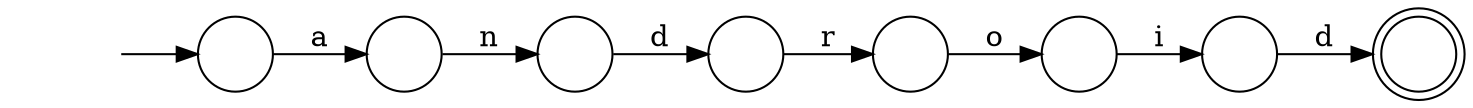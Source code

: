 digraph Automaton {
  rankdir = LR;
  0 [shape=circle,label=""];
  0 -> 4 [label="d"]
  1 [shape=circle,label=""];
  1 -> 5 [label="d"]
  2 [shape=circle,label=""];
  2 -> 1 [label="i"]
  3 [shape=circle,label=""];
  3 -> 2 [label="o"]
  4 [shape=circle,label=""];
  4 -> 3 [label="r"]
  5 [shape=doublecircle,label=""];
  6 [shape=circle,label=""];
  6 -> 0 [label="n"]
  7 [shape=circle,label=""];
  initial [shape=plaintext,label=""];
  initial -> 7
  7 -> 6 [label="a"]
}
